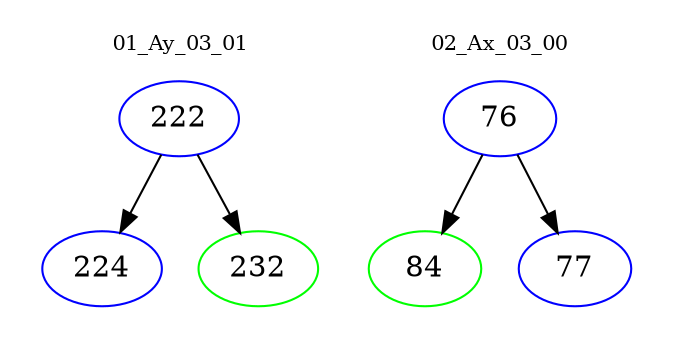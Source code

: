 digraph{
subgraph cluster_0 {
color = white
label = "01_Ay_03_01";
fontsize=10;
T0_222 [label="222", color="blue"]
T0_222 -> T0_224 [color="black"]
T0_224 [label="224", color="blue"]
T0_222 -> T0_232 [color="black"]
T0_232 [label="232", color="green"]
}
subgraph cluster_1 {
color = white
label = "02_Ax_03_00";
fontsize=10;
T1_76 [label="76", color="blue"]
T1_76 -> T1_84 [color="black"]
T1_84 [label="84", color="green"]
T1_76 -> T1_77 [color="black"]
T1_77 [label="77", color="blue"]
}
}
